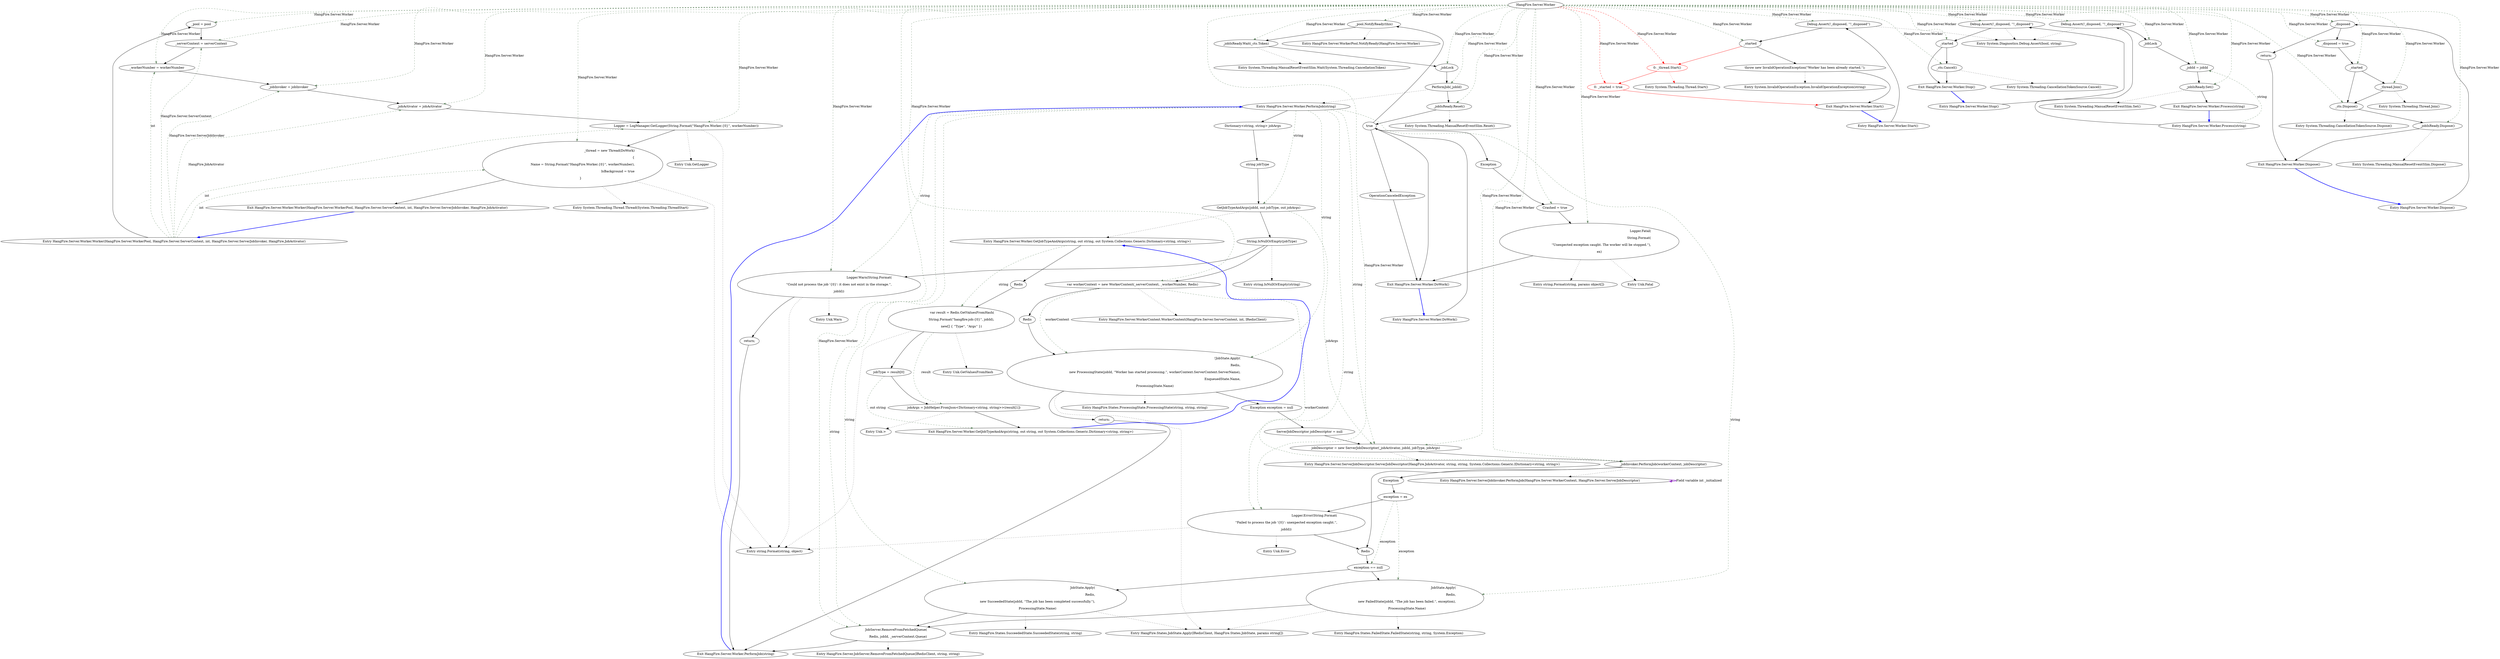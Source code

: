 digraph  {
n107 [label="HangFire.Server.Worker", span=""];
n0 [cluster="HangFire.Server.Worker.Worker(HangFire.Server.WorkerPool, HangFire.Server.ServerContext, int, HangFire.Server.ServerJobInvoker, HangFire.JobActivator)", label="Entry HangFire.Server.Worker.Worker(HangFire.Server.WorkerPool, HangFire.Server.ServerContext, int, HangFire.Server.ServerJobInvoker, HangFire.JobActivator)", span="36-36"];
n1 [cluster="HangFire.Server.Worker.Worker(HangFire.Server.WorkerPool, HangFire.Server.ServerContext, int, HangFire.Server.ServerJobInvoker, HangFire.JobActivator)", label="_pool = pool", span="42-42"];
n2 [cluster="HangFire.Server.Worker.Worker(HangFire.Server.WorkerPool, HangFire.Server.ServerContext, int, HangFire.Server.ServerJobInvoker, HangFire.JobActivator)", label="_serverContext = serverContext", span="43-43"];
n3 [cluster="HangFire.Server.Worker.Worker(HangFire.Server.WorkerPool, HangFire.Server.ServerContext, int, HangFire.Server.ServerJobInvoker, HangFire.JobActivator)", label="_workerNumber = workerNumber", span="44-44"];
n4 [cluster="HangFire.Server.Worker.Worker(HangFire.Server.WorkerPool, HangFire.Server.ServerContext, int, HangFire.Server.ServerJobInvoker, HangFire.JobActivator)", label="_jobInvoker = jobInvoker", span="45-45"];
n5 [cluster="HangFire.Server.Worker.Worker(HangFire.Server.WorkerPool, HangFire.Server.ServerContext, int, HangFire.Server.ServerJobInvoker, HangFire.JobActivator)", label="_jobActivator = jobActivator", span="46-46"];
n6 [cluster="HangFire.Server.Worker.Worker(HangFire.Server.WorkerPool, HangFire.Server.ServerContext, int, HangFire.Server.ServerJobInvoker, HangFire.JobActivator)", label="Logger = LogManager.GetLogger(String.Format(''HangFire.Worker.{0}'', workerNumber))", span="48-48"];
n7 [cluster="HangFire.Server.Worker.Worker(HangFire.Server.WorkerPool, HangFire.Server.ServerContext, int, HangFire.Server.ServerJobInvoker, HangFire.JobActivator)", label="_thread = new Thread(DoWork)\r\n                {\r\n                    Name = String.Format(''HangFire.Worker.{0}'', workerNumber),\r\n                    IsBackground = true\r\n                }", span="50-54"];
n9 [cluster="string.Format(string, object)", label="Entry string.Format(string, object)", span="0-0"];
n10 [cluster="Unk.GetLogger", label="Entry Unk.GetLogger", span=""];
n8 [cluster="HangFire.Server.Worker.Worker(HangFire.Server.WorkerPool, HangFire.Server.ServerContext, int, HangFire.Server.ServerJobInvoker, HangFire.JobActivator)", label="Exit HangFire.Server.Worker.Worker(HangFire.Server.WorkerPool, HangFire.Server.ServerContext, int, HangFire.Server.ServerJobInvoker, HangFire.JobActivator)", span="36-36"];
n11 [cluster="System.Threading.Thread.Thread(System.Threading.ThreadStart)", label="Entry System.Threading.Thread.Thread(System.Threading.ThreadStart)", span="0-0"];
n12 [cluster="HangFire.Server.Worker.Start()", label="Entry HangFire.Server.Worker.Start()", span="57-57"];
n13 [cluster="HangFire.Server.Worker.Start()", label="Debug.Assert(!_disposed, ''!_disposed'')", span="59-59"];
n14 [cluster="HangFire.Server.Worker.Start()", label=_started, span="61-61"];
n19 [cluster="System.Diagnostics.Debug.Assert(bool, string)", label="Entry System.Diagnostics.Debug.Assert(bool, string)", span="0-0"];
n15 [cluster="HangFire.Server.Worker.Start()", label="throw new InvalidOperationException(''Worker has been already started.'');", span="63-63"];
n16 [cluster="HangFire.Server.Worker.Start()", color=red, community=0, label="0: _thread.Start()", span="66-66"];
n17 [cluster="HangFire.Server.Worker.Start()", color=red, community=0, label="0: _started = true", span="67-67"];
n21 [cluster="System.Threading.Thread.Start()", label="Entry System.Threading.Thread.Start()", span="0-0"];
n18 [cluster="HangFire.Server.Worker.Start()", label="Exit HangFire.Server.Worker.Start()", span="57-57"];
n20 [cluster="System.InvalidOperationException.InvalidOperationException(string)", label="Entry System.InvalidOperationException.InvalidOperationException(string)", span="0-0"];
n22 [cluster="HangFire.Server.Worker.Stop()", label="Entry HangFire.Server.Worker.Stop()", span="70-70"];
n23 [cluster="HangFire.Server.Worker.Stop()", label="Debug.Assert(!_disposed, ''!_disposed'')", span="72-72"];
n24 [cluster="HangFire.Server.Worker.Stop()", label=_started, span="74-74"];
n25 [cluster="HangFire.Server.Worker.Stop()", label="_cts.Cancel()", span="76-76"];
n26 [cluster="HangFire.Server.Worker.Stop()", label="Exit HangFire.Server.Worker.Stop()", span="70-70"];
n27 [cluster="System.Threading.CancellationTokenSource.Cancel()", label="Entry System.Threading.CancellationTokenSource.Cancel()", span="0-0"];
n28 [cluster="HangFire.Server.Worker.Process(string)", label="Entry HangFire.Server.Worker.Process(string)", span="98-98"];
n29 [cluster="HangFire.Server.Worker.Process(string)", label="Debug.Assert(!_disposed, ''!_disposed'')", span="100-100"];
n31 [cluster="HangFire.Server.Worker.Process(string)", label="_jobId = jobId", span="104-104"];
n30 [cluster="HangFire.Server.Worker.Process(string)", label=_jobLock, span="102-102"];
n32 [cluster="HangFire.Server.Worker.Process(string)", label="_jobIsReady.Set()", span="107-107"];
n33 [cluster="HangFire.Server.Worker.Process(string)", label="Exit HangFire.Server.Worker.Process(string)", span="98-98"];
n34 [cluster="System.Threading.ManualResetEventSlim.Set()", label="Entry System.Threading.ManualResetEventSlim.Set()", span="0-0"];
n35 [cluster="HangFire.Server.Worker.Dispose()", label="Entry HangFire.Server.Worker.Dispose()", span="110-110"];
n36 [cluster="HangFire.Server.Worker.Dispose()", label=_disposed, span="112-112"];
n37 [cluster="HangFire.Server.Worker.Dispose()", label="return;", span="113-113"];
n38 [cluster="HangFire.Server.Worker.Dispose()", label="_disposed = true", span="115-115"];
n39 [cluster="HangFire.Server.Worker.Dispose()", label=_started, span="117-117"];
n40 [cluster="HangFire.Server.Worker.Dispose()", label="_thread.Join()", span="119-119"];
n41 [cluster="HangFire.Server.Worker.Dispose()", label="_cts.Dispose()", span="122-122"];
n44 [cluster="System.Threading.Thread.Join()", label="Entry System.Threading.Thread.Join()", span="0-0"];
n42 [cluster="HangFire.Server.Worker.Dispose()", label="_jobIsReady.Dispose()", span="123-123"];
n45 [cluster="System.Threading.CancellationTokenSource.Dispose()", label="Entry System.Threading.CancellationTokenSource.Dispose()", span="0-0"];
n43 [cluster="HangFire.Server.Worker.Dispose()", label="Exit HangFire.Server.Worker.Dispose()", span="110-110"];
n46 [cluster="System.Threading.ManualResetEventSlim.Dispose()", label="Entry System.Threading.ManualResetEventSlim.Dispose()", span="0-0"];
n47 [cluster="HangFire.Server.Worker.DoWork()", label="Entry HangFire.Server.Worker.DoWork()", span="127-127"];
n48 [cluster="HangFire.Server.Worker.DoWork()", label=true, span="131-131"];
n49 [cluster="HangFire.Server.Worker.DoWork()", label="_pool.NotifyReady(this)", span="133-133"];
n54 [cluster="HangFire.Server.Worker.DoWork()", label=OperationCanceledException, span="143-143"];
n55 [cluster="HangFire.Server.Worker.DoWork()", label=Exception, span="146-146"];
n58 [cluster="HangFire.Server.Worker.DoWork()", label="Exit HangFire.Server.Worker.DoWork()", span="127-127"];
n50 [cluster="HangFire.Server.Worker.DoWork()", label="_jobIsReady.Wait(_cts.Token)", span="134-134"];
n59 [cluster="HangFire.Server.WorkerPool.NotifyReady(HangFire.Server.Worker)", label="Entry HangFire.Server.WorkerPool.NotifyReady(HangFire.Server.Worker)", span="80-80"];
n51 [cluster="HangFire.Server.Worker.DoWork()", label=_jobLock, span="136-136"];
n60 [cluster="System.Threading.ManualResetEventSlim.Wait(System.Threading.CancellationToken)", label="Entry System.Threading.ManualResetEventSlim.Wait(System.Threading.CancellationToken)", span="0-0"];
n52 [cluster="HangFire.Server.Worker.DoWork()", label="PerformJob(_jobId)", span="138-138"];
n53 [cluster="HangFire.Server.Worker.DoWork()", label="_jobIsReady.Reset()", span="139-139"];
n61 [cluster="HangFire.Server.Worker.PerformJob(string)", label="Entry HangFire.Server.Worker.PerformJob(string)", span="157-157"];
n62 [cluster="System.Threading.ManualResetEventSlim.Reset()", label="Entry System.Threading.ManualResetEventSlim.Reset()", span="0-0"];
n56 [cluster="HangFire.Server.Worker.DoWork()", label="Crashed = true", span="148-148"];
n57 [cluster="HangFire.Server.Worker.DoWork()", label="Logger.Fatal(\r\n                    String.Format(\r\n                        ''Unexpected exception caught. The worker will be stopped.''),\r\n                    ex)", span="149-152"];
n63 [cluster="string.Format(string, params object[])", label="Entry string.Format(string, params object[])", span="0-0"];
n64 [cluster="Unk.Fatal", label="Entry Unk.Fatal", span=""];
n65 [cluster="HangFire.Server.Worker.PerformJob(string)", label="Dictionary<string, string> jobArgs", span="159-159"];
n67 [cluster="HangFire.Server.Worker.PerformJob(string)", label="GetJobTypeAndArgs(jobId, out jobType, out jobArgs)", span="162-162"];
n69 [cluster="HangFire.Server.Worker.PerformJob(string)", label="Logger.Warn(String.Format(\r\n                    ''Could not process the job '{0}': it does not exist in the storage.'',\r\n                    jobId))", span="166-168"];
n73 [cluster="HangFire.Server.Worker.PerformJob(string)", label="!JobState.Apply(\r\n                    Redis,\r\n                    new ProcessingState(jobId, ''Worker has started processing.'', workerContext.ServerContext.ServerName),\r\n                    EnqueuedState.Name,\r\n                    ProcessingState.Name)", span="177-181"];
n77 [cluster="HangFire.Server.Worker.PerformJob(string)", label="jobDescriptor = new ServerJobDescriptor(_jobActivator, jobId, jobType, jobArgs)", span="196-196"];
n81 [cluster="HangFire.Server.Worker.PerformJob(string)", label="Logger.Error(String.Format(\r\n                    ''Failed to process the job '{0}': unexpected exception caught.'',\r\n                    jobId))", span="203-205"];
n84 [cluster="HangFire.Server.Worker.PerformJob(string)", label="JobState.Apply(\r\n                        Redis,\r\n                        new SucceededState(jobId, ''The job has been completed successfully.''),\r\n                        ProcessingState.Name)", span="225-228"];
n85 [cluster="HangFire.Server.Worker.PerformJob(string)", label="JobState.Apply(\r\n                        Redis,\r\n                        new FailedState(jobId, ''The job has been failed.'', exception),\r\n                        ProcessingState.Name)", span="232-235"];
n86 [cluster="HangFire.Server.Worker.PerformJob(string)", label="JobServer.RemoveFromFetchedQueue(\r\n                    Redis, jobId, _serverContext.Queue)", span="244-245"];
n66 [cluster="HangFire.Server.Worker.PerformJob(string)", label="string jobType", span="160-160"];
n68 [cluster="HangFire.Server.Worker.PerformJob(string)", label="String.IsNullOrEmpty(jobType)", span="164-164"];
n88 [cluster="HangFire.Server.Worker.GetJobTypeAndArgs(string, out string, out System.Collections.Generic.Dictionary<string, string>)", label="Entry HangFire.Server.Worker.GetJobTypeAndArgs(string, out string, out System.Collections.Generic.Dictionary<string, string>)", span="252-252"];
n71 [cluster="HangFire.Server.Worker.PerformJob(string)", label="var workerContext = new WorkerContext(_serverContext, _workerNumber, Redis)", span="173-173"];
n89 [cluster="string.IsNullOrEmpty(string)", label="Entry string.IsNullOrEmpty(string)", span="0-0"];
n70 [cluster="HangFire.Server.Worker.PerformJob(string)", label="return;", span="170-170"];
n90 [cluster="Unk.Warn", label="Entry Unk.Warn", span=""];
n72 [cluster="HangFire.Server.Worker.PerformJob(string)", label=Redis, span="175-175"];
n91 [cluster="HangFire.Server.WorkerContext.WorkerContext(HangFire.Server.ServerContext, int, IRedisClient)", label="Entry HangFire.Server.WorkerContext.WorkerContext(HangFire.Server.ServerContext, int, IRedisClient)", span="16-16"];
n78 [cluster="HangFire.Server.Worker.PerformJob(string)", label="_jobInvoker.PerformJob(workerContext, jobDescriptor)", span="197-197"];
n74 [cluster="HangFire.Server.Worker.PerformJob(string)", label="return;", span="183-183"];
n75 [cluster="HangFire.Server.Worker.PerformJob(string)", label="Exception exception = null", span="191-191"];
n92 [cluster="HangFire.States.ProcessingState.ProcessingState(string, string, string)", label="Entry HangFire.States.ProcessingState.ProcessingState(string, string, string)", span="10-10"];
n93 [cluster="HangFire.States.JobState.Apply(IRedisClient, HangFire.States.JobState, params string[])", label="Entry HangFire.States.JobState.Apply(IRedisClient, HangFire.States.JobState, params string[])", span="47-47"];
n76 [cluster="HangFire.Server.Worker.PerformJob(string)", label="ServerJobDescriptor jobDescriptor = null", span="193-193"];
n94 [cluster="HangFire.Server.ServerJobDescriptor.ServerJobDescriptor(HangFire.JobActivator, string, string, System.Collections.Generic.IDictionary<string, string>)", label="Entry HangFire.Server.ServerJobDescriptor.ServerJobDescriptor(HangFire.JobActivator, string, string, System.Collections.Generic.IDictionary<string, string>)", span="10-10"];
n79 [cluster="HangFire.Server.Worker.PerformJob(string)", label=Exception, span="199-199"];
n82 [cluster="HangFire.Server.Worker.PerformJob(string)", label=Redis, span="221-221"];
n95 [cluster="HangFire.Server.ServerJobInvoker.PerformJob(HangFire.Server.WorkerContext, HangFire.Server.ServerJobDescriptor)", label="Entry HangFire.Server.ServerJobInvoker.PerformJob(HangFire.Server.WorkerContext, HangFire.Server.ServerJobDescriptor)", span="33-33"];
n80 [cluster="HangFire.Server.Worker.PerformJob(string)", label="exception = ex", span="201-201"];
n83 [cluster="HangFire.Server.Worker.PerformJob(string)", label="exception == null", span="223-223"];
n96 [cluster="Unk.Error", label="Entry Unk.Error", span=""];
n98 [cluster="HangFire.States.FailedState.FailedState(string, string, System.Exception)", label="Entry HangFire.States.FailedState.FailedState(string, string, System.Exception)", span="10-10"];
n97 [cluster="HangFire.States.SucceededState.SucceededState(string, string)", label="Entry HangFire.States.SucceededState.SucceededState(string, string)", span="12-12"];
n87 [cluster="HangFire.Server.Worker.PerformJob(string)", label="Exit HangFire.Server.Worker.PerformJob(string)", span="157-157"];
n99 [cluster="HangFire.Server.JobServer.RemoveFromFetchedQueue(IRedisClient, string, string)", label="Entry HangFire.Server.JobServer.RemoveFromFetchedQueue(IRedisClient, string, string)", span="99-99"];
n100 [cluster="HangFire.Server.Worker.GetJobTypeAndArgs(string, out string, out System.Collections.Generic.Dictionary<string, string>)", label=Redis, span="254-254"];
n101 [cluster="HangFire.Server.Worker.GetJobTypeAndArgs(string, out string, out System.Collections.Generic.Dictionary<string, string>)", label="var result = Redis.GetValuesFromHash(\r\n                    String.Format(''hangfire:job:{0}'', jobId),\r\n                    new[] { ''Type'', ''Args'' })", span="256-258"];
n102 [cluster="HangFire.Server.Worker.GetJobTypeAndArgs(string, out string, out System.Collections.Generic.Dictionary<string, string>)", label="jobType = result[0]", span="260-260"];
n105 [cluster="Unk.GetValuesFromHash", label="Entry Unk.GetValuesFromHash", span=""];
n103 [cluster="HangFire.Server.Worker.GetJobTypeAndArgs(string, out string, out System.Collections.Generic.Dictionary<string, string>)", label="jobArgs = JobHelper.FromJson<Dictionary<string, string>>(result[1])", span="261-261"];
n104 [cluster="HangFire.Server.Worker.GetJobTypeAndArgs(string, out string, out System.Collections.Generic.Dictionary<string, string>)", label="Exit HangFire.Server.Worker.GetJobTypeAndArgs(string, out string, out System.Collections.Generic.Dictionary<string, string>)", span="252-252"];
n106 [cluster="Unk.>", label="Entry Unk.>", span=""];
n107 -> n1  [color=darkseagreen4, key=1, label="HangFire.Server.Worker", style=dashed];
n107 -> n2  [color=darkseagreen4, key=1, label="HangFire.Server.Worker", style=dashed];
n107 -> n3  [color=darkseagreen4, key=1, label="HangFire.Server.Worker", style=dashed];
n107 -> n4  [color=darkseagreen4, key=1, label="HangFire.Server.Worker", style=dashed];
n107 -> n5  [color=darkseagreen4, key=1, label="HangFire.Server.Worker", style=dashed];
n107 -> n6  [color=darkseagreen4, key=1, label="HangFire.Server.Worker", style=dashed];
n107 -> n7  [color=darkseagreen4, key=1, label="HangFire.Server.Worker", style=dashed];
n107 -> n13  [color=darkseagreen4, key=1, label="HangFire.Server.Worker", style=dashed];
n107 -> n14  [color=darkseagreen4, key=1, label="HangFire.Server.Worker", style=dashed];
n107 -> n16  [color=red, key=1, label="HangFire.Server.Worker", style=dashed];
n107 -> n17  [color=red, key=1, label="HangFire.Server.Worker", style=dashed];
n107 -> n23  [color=darkseagreen4, key=1, label="HangFire.Server.Worker", style=dashed];
n107 -> n24  [color=darkseagreen4, key=1, label="HangFire.Server.Worker", style=dashed];
n107 -> n25  [color=darkseagreen4, key=1, label="HangFire.Server.Worker", style=dashed];
n107 -> n29  [color=darkseagreen4, key=1, label="HangFire.Server.Worker", style=dashed];
n107 -> n30  [color=darkseagreen4, key=1, label="HangFire.Server.Worker", style=dashed];
n107 -> n31  [color=darkseagreen4, key=1, label="HangFire.Server.Worker", style=dashed];
n107 -> n32  [color=darkseagreen4, key=1, label="HangFire.Server.Worker", style=dashed];
n107 -> n36  [color=darkseagreen4, key=1, label="HangFire.Server.Worker", style=dashed];
n107 -> n38  [color=darkseagreen4, key=1, label="HangFire.Server.Worker", style=dashed];
n107 -> n39  [color=darkseagreen4, key=1, label="HangFire.Server.Worker", style=dashed];
n107 -> n40  [color=darkseagreen4, key=1, label="HangFire.Server.Worker", style=dashed];
n107 -> n41  [color=darkseagreen4, key=1, label="HangFire.Server.Worker", style=dashed];
n107 -> n42  [color=darkseagreen4, key=1, label="HangFire.Server.Worker", style=dashed];
n107 -> n49  [color=darkseagreen4, key=1, label="HangFire.Server.Worker", style=dashed];
n107 -> n50  [color=darkseagreen4, key=1, label="HangFire.Server.Worker", style=dashed];
n107 -> n51  [color=darkseagreen4, key=1, label="HangFire.Server.Worker", style=dashed];
n107 -> n52  [color=darkseagreen4, key=1, label="HangFire.Server.Worker", style=dashed];
n107 -> n53  [color=darkseagreen4, key=1, label="HangFire.Server.Worker", style=dashed];
n107 -> n56  [color=darkseagreen4, key=1, label="HangFire.Server.Worker", style=dashed];
n107 -> n57  [color=darkseagreen4, key=1, label="HangFire.Server.Worker", style=dashed];
n107 -> n69  [color=darkseagreen4, key=1, label="HangFire.Server.Worker", style=dashed];
n107 -> n71  [color=darkseagreen4, key=1, label="HangFire.Server.Worker", style=dashed];
n107 -> n77  [color=darkseagreen4, key=1, label="HangFire.Server.Worker", style=dashed];
n107 -> n78  [color=darkseagreen4, key=1, label="HangFire.Server.Worker", style=dashed];
n107 -> n81  [color=darkseagreen4, key=1, label="HangFire.Server.Worker", style=dashed];
n107 -> n86  [color=darkseagreen4, key=1, label="HangFire.Server.Worker", style=dashed];
n0 -> n1  [key=0, style=solid];
n0 -> n2  [color=darkseagreen4, key=1, label="HangFire.Server.ServerContext", style=dashed];
n0 -> n3  [color=darkseagreen4, key=1, label=int, style=dashed];
n0 -> n4  [color=darkseagreen4, key=1, label="HangFire.Server.ServerJobInvoker", style=dashed];
n0 -> n5  [color=darkseagreen4, key=1, label="HangFire.JobActivator", style=dashed];
n0 -> n6  [color=darkseagreen4, key=1, label=int, style=dashed];
n0 -> n7  [color=darkseagreen4, key=1, label=int, style=dashed];
n1 -> n2  [key=0, style=solid];
n2 -> n3  [key=0, style=solid];
n3 -> n4  [key=0, style=solid];
n4 -> n5  [key=0, style=solid];
n5 -> n6  [key=0, style=solid];
n6 -> n7  [key=0, style=solid];
n6 -> n9  [key=2, style=dotted];
n6 -> n10  [key=2, style=dotted];
n7 -> n8  [key=0, style=solid];
n7 -> n11  [key=2, style=dotted];
n7 -> n9  [key=2, style=dotted];
n8 -> n0  [color=blue, key=0, style=bold];
n12 -> n13  [key=0, style=solid];
n13 -> n14  [key=0, style=solid];
n13 -> n19  [key=2, style=dotted];
n14 -> n15  [key=0, style=solid];
n14 -> n16  [color=red, key=0, style=solid];
n15 -> n18  [key=0, style=solid];
n15 -> n20  [key=2, style=dotted];
n16 -> n17  [color=red, key=0, style=solid];
n16 -> n21  [color=red, key=2, style=dotted];
n17 -> n18  [color=red, key=0, style=solid];
n18 -> n12  [color=blue, key=0, style=bold];
n22 -> n23  [key=0, style=solid];
n23 -> n24  [key=0, style=solid];
n23 -> n19  [key=2, style=dotted];
n24 -> n25  [key=0, style=solid];
n24 -> n26  [key=0, style=solid];
n25 -> n26  [key=0, style=solid];
n25 -> n27  [key=2, style=dotted];
n26 -> n22  [color=blue, key=0, style=bold];
n28 -> n29  [key=0, style=solid];
n28 -> n31  [color=darkseagreen4, key=1, label=string, style=dashed];
n29 -> n30  [key=0, style=solid];
n29 -> n19  [key=2, style=dotted];
n31 -> n32  [key=0, style=solid];
n30 -> n31  [key=0, style=solid];
n32 -> n33  [key=0, style=solid];
n32 -> n34  [key=2, style=dotted];
n33 -> n28  [color=blue, key=0, style=bold];
n35 -> n36  [key=0, style=solid];
n36 -> n37  [key=0, style=solid];
n36 -> n38  [key=0, style=solid];
n37 -> n43  [key=0, style=solid];
n38 -> n39  [key=0, style=solid];
n39 -> n40  [key=0, style=solid];
n39 -> n41  [key=0, style=solid];
n40 -> n41  [key=0, style=solid];
n40 -> n44  [key=2, style=dotted];
n41 -> n42  [key=0, style=solid];
n41 -> n45  [key=2, style=dotted];
n42 -> n43  [key=0, style=solid];
n42 -> n46  [key=2, style=dotted];
n43 -> n35  [color=blue, key=0, style=bold];
n47 -> n48  [key=0, style=solid];
n48 -> n49  [key=0, style=solid];
n48 -> n54  [key=0, style=solid];
n48 -> n55  [key=0, style=solid];
n48 -> n58  [key=0, style=solid];
n49 -> n50  [key=0, style=solid];
n49 -> n59  [key=2, style=dotted];
n54 -> n58  [key=0, style=solid];
n55 -> n56  [key=0, style=solid];
n58 -> n47  [color=blue, key=0, style=bold];
n50 -> n51  [key=0, style=solid];
n50 -> n60  [key=2, style=dotted];
n51 -> n52  [key=0, style=solid];
n52 -> n53  [key=0, style=solid];
n52 -> n61  [key=2, style=dotted];
n53 -> n48  [key=0, style=solid];
n53 -> n62  [key=2, style=dotted];
n61 -> n65  [key=0, style=solid];
n61 -> n67  [color=darkseagreen4, key=1, label=string, style=dashed];
n61 -> n69  [color=darkseagreen4, key=1, label=string, style=dashed];
n61 -> n73  [color=darkseagreen4, key=1, label=string, style=dashed];
n61 -> n77  [color=darkseagreen4, key=1, label=string, style=dashed];
n61 -> n81  [color=darkseagreen4, key=1, label=string, style=dashed];
n61 -> n84  [color=darkseagreen4, key=1, label=string, style=dashed];
n61 -> n85  [color=darkseagreen4, key=1, label=string, style=dashed];
n61 -> n86  [color=darkseagreen4, key=1, label=string, style=dashed];
n56 -> n57  [key=0, style=solid];
n57 -> n58  [key=0, style=solid];
n57 -> n63  [key=2, style=dotted];
n57 -> n64  [key=2, style=dotted];
n65 -> n66  [key=0, style=solid];
n67 -> n68  [key=0, style=solid];
n67 -> n88  [key=2, style=dotted];
n67 -> n77  [color=darkseagreen4, key=1, label=jobArgs, style=dashed];
n69 -> n70  [key=0, style=solid];
n69 -> n9  [key=2, style=dotted];
n69 -> n90  [key=2, style=dotted];
n73 -> n74  [key=0, style=solid];
n73 -> n75  [key=0, style=solid];
n73 -> n92  [key=2, style=dotted];
n73 -> n93  [key=2, style=dotted];
n77 -> n78  [key=0, style=solid];
n77 -> n94  [key=2, style=dotted];
n81 -> n82  [key=0, style=solid];
n81 -> n9  [key=2, style=dotted];
n81 -> n96  [key=2, style=dotted];
n84 -> n86  [key=0, style=solid];
n84 -> n97  [key=2, style=dotted];
n84 -> n93  [key=2, style=dotted];
n85 -> n86  [key=0, style=solid];
n85 -> n98  [key=2, style=dotted];
n85 -> n93  [key=2, style=dotted];
n86 -> n87  [key=0, style=solid];
n86 -> n99  [key=2, style=dotted];
n66 -> n67  [key=0, style=solid];
n68 -> n69  [key=0, style=solid];
n68 -> n71  [key=0, style=solid];
n68 -> n89  [key=2, style=dotted];
n88 -> n100  [key=0, style=solid];
n88 -> n101  [color=darkseagreen4, key=1, label=string, style=dashed];
n71 -> n72  [key=0, style=solid];
n71 -> n91  [key=2, style=dotted];
n71 -> n73  [color=darkseagreen4, key=1, label=workerContext, style=dashed];
n71 -> n78  [color=darkseagreen4, key=1, label=workerContext, style=dashed];
n70 -> n87  [key=0, style=solid];
n72 -> n73  [key=0, style=solid];
n78 -> n79  [key=0, style=solid];
n78 -> n82  [key=0, style=solid];
n78 -> n95  [key=2, style=dotted];
n74 -> n87  [key=0, style=solid];
n75 -> n76  [key=0, style=solid];
n76 -> n77  [key=0, style=solid];
n79 -> n80  [key=0, style=solid];
n82 -> n83  [key=0, style=solid];
n95 -> n95  [color=darkorchid, key=3, label="Field variable int _initialized", style=bold];
n80 -> n81  [key=0, style=solid];
n80 -> n83  [color=darkseagreen4, key=1, label=exception, style=dashed];
n80 -> n85  [color=darkseagreen4, key=1, label=exception, style=dashed];
n83 -> n84  [key=0, style=solid];
n83 -> n85  [key=0, style=solid];
n87 -> n61  [color=blue, key=0, style=bold];
n100 -> n101  [key=0, style=solid];
n101 -> n102  [key=0, style=solid];
n101 -> n9  [key=2, style=dotted];
n101 -> n105  [key=2, style=dotted];
n101 -> n103  [color=darkseagreen4, key=1, label=result, style=dashed];
n102 -> n103  [key=0, style=solid];
n102 -> n104  [color=darkseagreen4, key=1, label="out string", style=dashed];
n103 -> n104  [key=0, style=solid];
n103 -> n106  [key=2, style=dotted];
n104 -> n88  [color=blue, key=0, style=bold];
}
